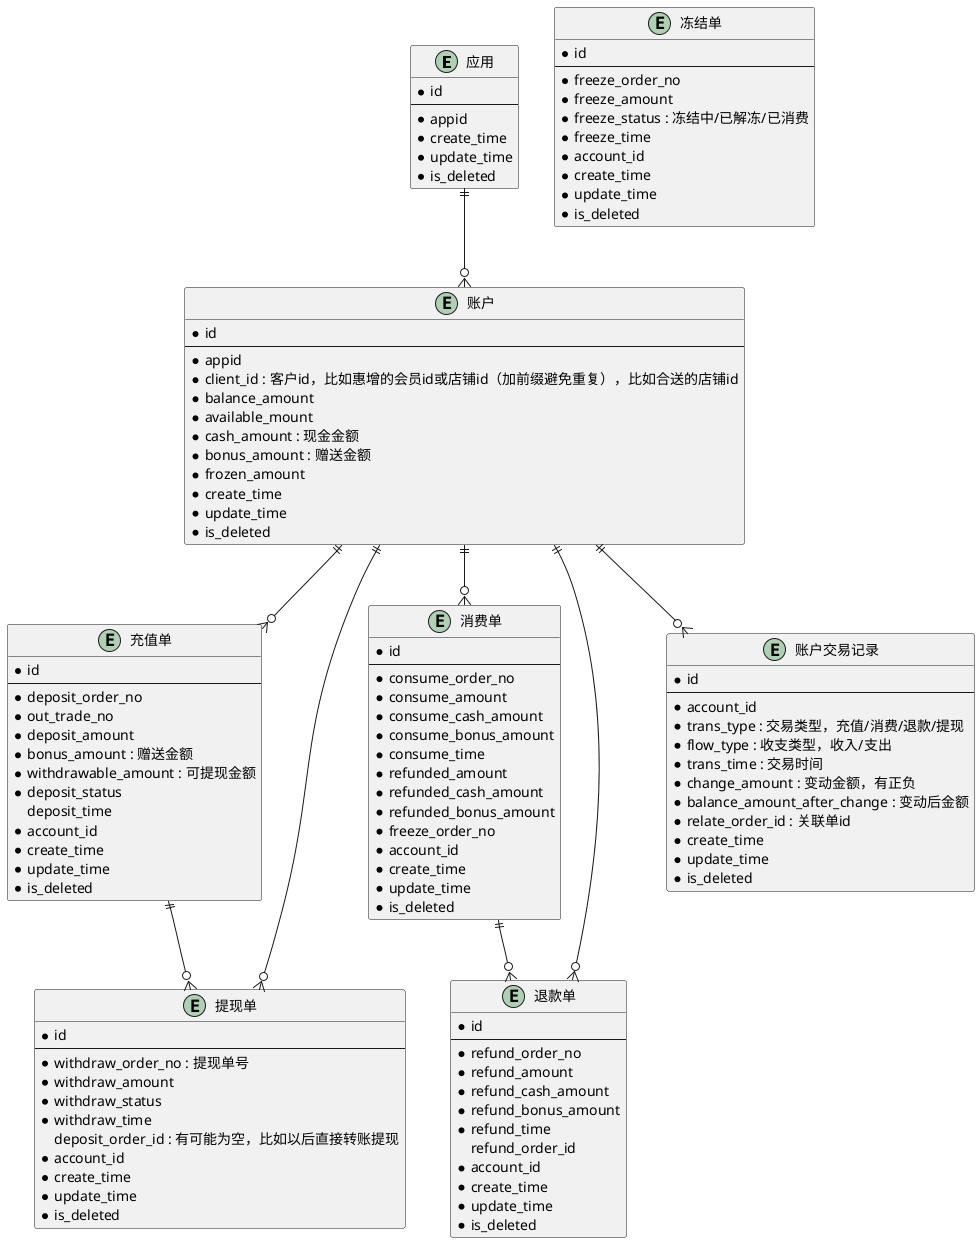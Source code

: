 @startuml

entity App as "应用" {
    * id
    --
    * appid
    * create_time
    * update_time
    * is_deleted
}

entity Account as "账户" {
    * id
    --
    * appid
    * client_id : 客户id，比如惠增的会员id或店铺id（加前缀避免重复），比如合送的店铺id
    * balance_amount
    * available_mount
    * cash_amount : 现金金额
    * bonus_amount : 赠送金额
    * frozen_amount
    * create_time
    * update_time
    * is_deleted
}

entity DepositOrder as "充值单" {
    * id
    --
    * deposit_order_no
    * out_trade_no
    * deposit_amount
    * bonus_amount : 赠送金额
    * withdrawable_amount : 可提现金额
    * deposit_status
    deposit_time
    * account_id
    * create_time
    * update_time
    * is_deleted
}

entity FreezeOrder as "冻结单" {
    * id
    --
    * freeze_order_no
    * freeze_amount
    * freeze_status : 冻结中/已解冻/已消费
    * freeze_time
    * account_id
    * create_time
    * update_time
    * is_deleted
}

entity ConsumeOrder as "消费单" {
    * id
    --
    * consume_order_no
    * consume_amount
    * consume_cash_amount
    * consume_bonus_amount
    * consume_time
    * refunded_amount
    * refunded_cash_amount
    * refunded_bonus_amount
    * freeze_order_no
    * account_id
    * create_time
    * update_time
    * is_deleted
}

entity RefundOrder as "退款单" {
    * id
    --
    * refund_order_no
    * refund_amount
    * refund_cash_amount
    * refund_bonus_amount
    * refund_time
    refund_order_id
    * account_id
    * create_time
    * update_time
    * is_deleted
}

entity WithdrawOrder as "提现单" {
    * id
    --
    * withdraw_order_no : 提现单号
    * withdraw_amount
    * withdraw_status
    * withdraw_time
    deposit_order_id : 有可能为空，比如以后直接转账提现
    * account_id
    * create_time
    * update_time
    * is_deleted
}

entity AccountTransRecord as "账户交易记录" {
    * id
    --
    * account_id
    * trans_type : 交易类型，充值/消费/退款/提现
    * flow_type : 收支类型，收入/支出
    * trans_time : 交易时间
    * change_amount : 变动金额，有正负
    * balance_amount_after_change : 变动后金额
    * relate_order_id : 关联单id
    * create_time
    * update_time
    * is_deleted
}

App ||--o{ Account
Account ||--o{ DepositOrder
Account ||--o{ ConsumeOrder
Account ||--o{ RefundOrder
Account ||--o{ WithdrawOrder
DepositOrder ||--o{ WithdrawOrder
ConsumeOrder ||--o{ RefundOrder
Account ||--o{ AccountTransRecord

@enduml